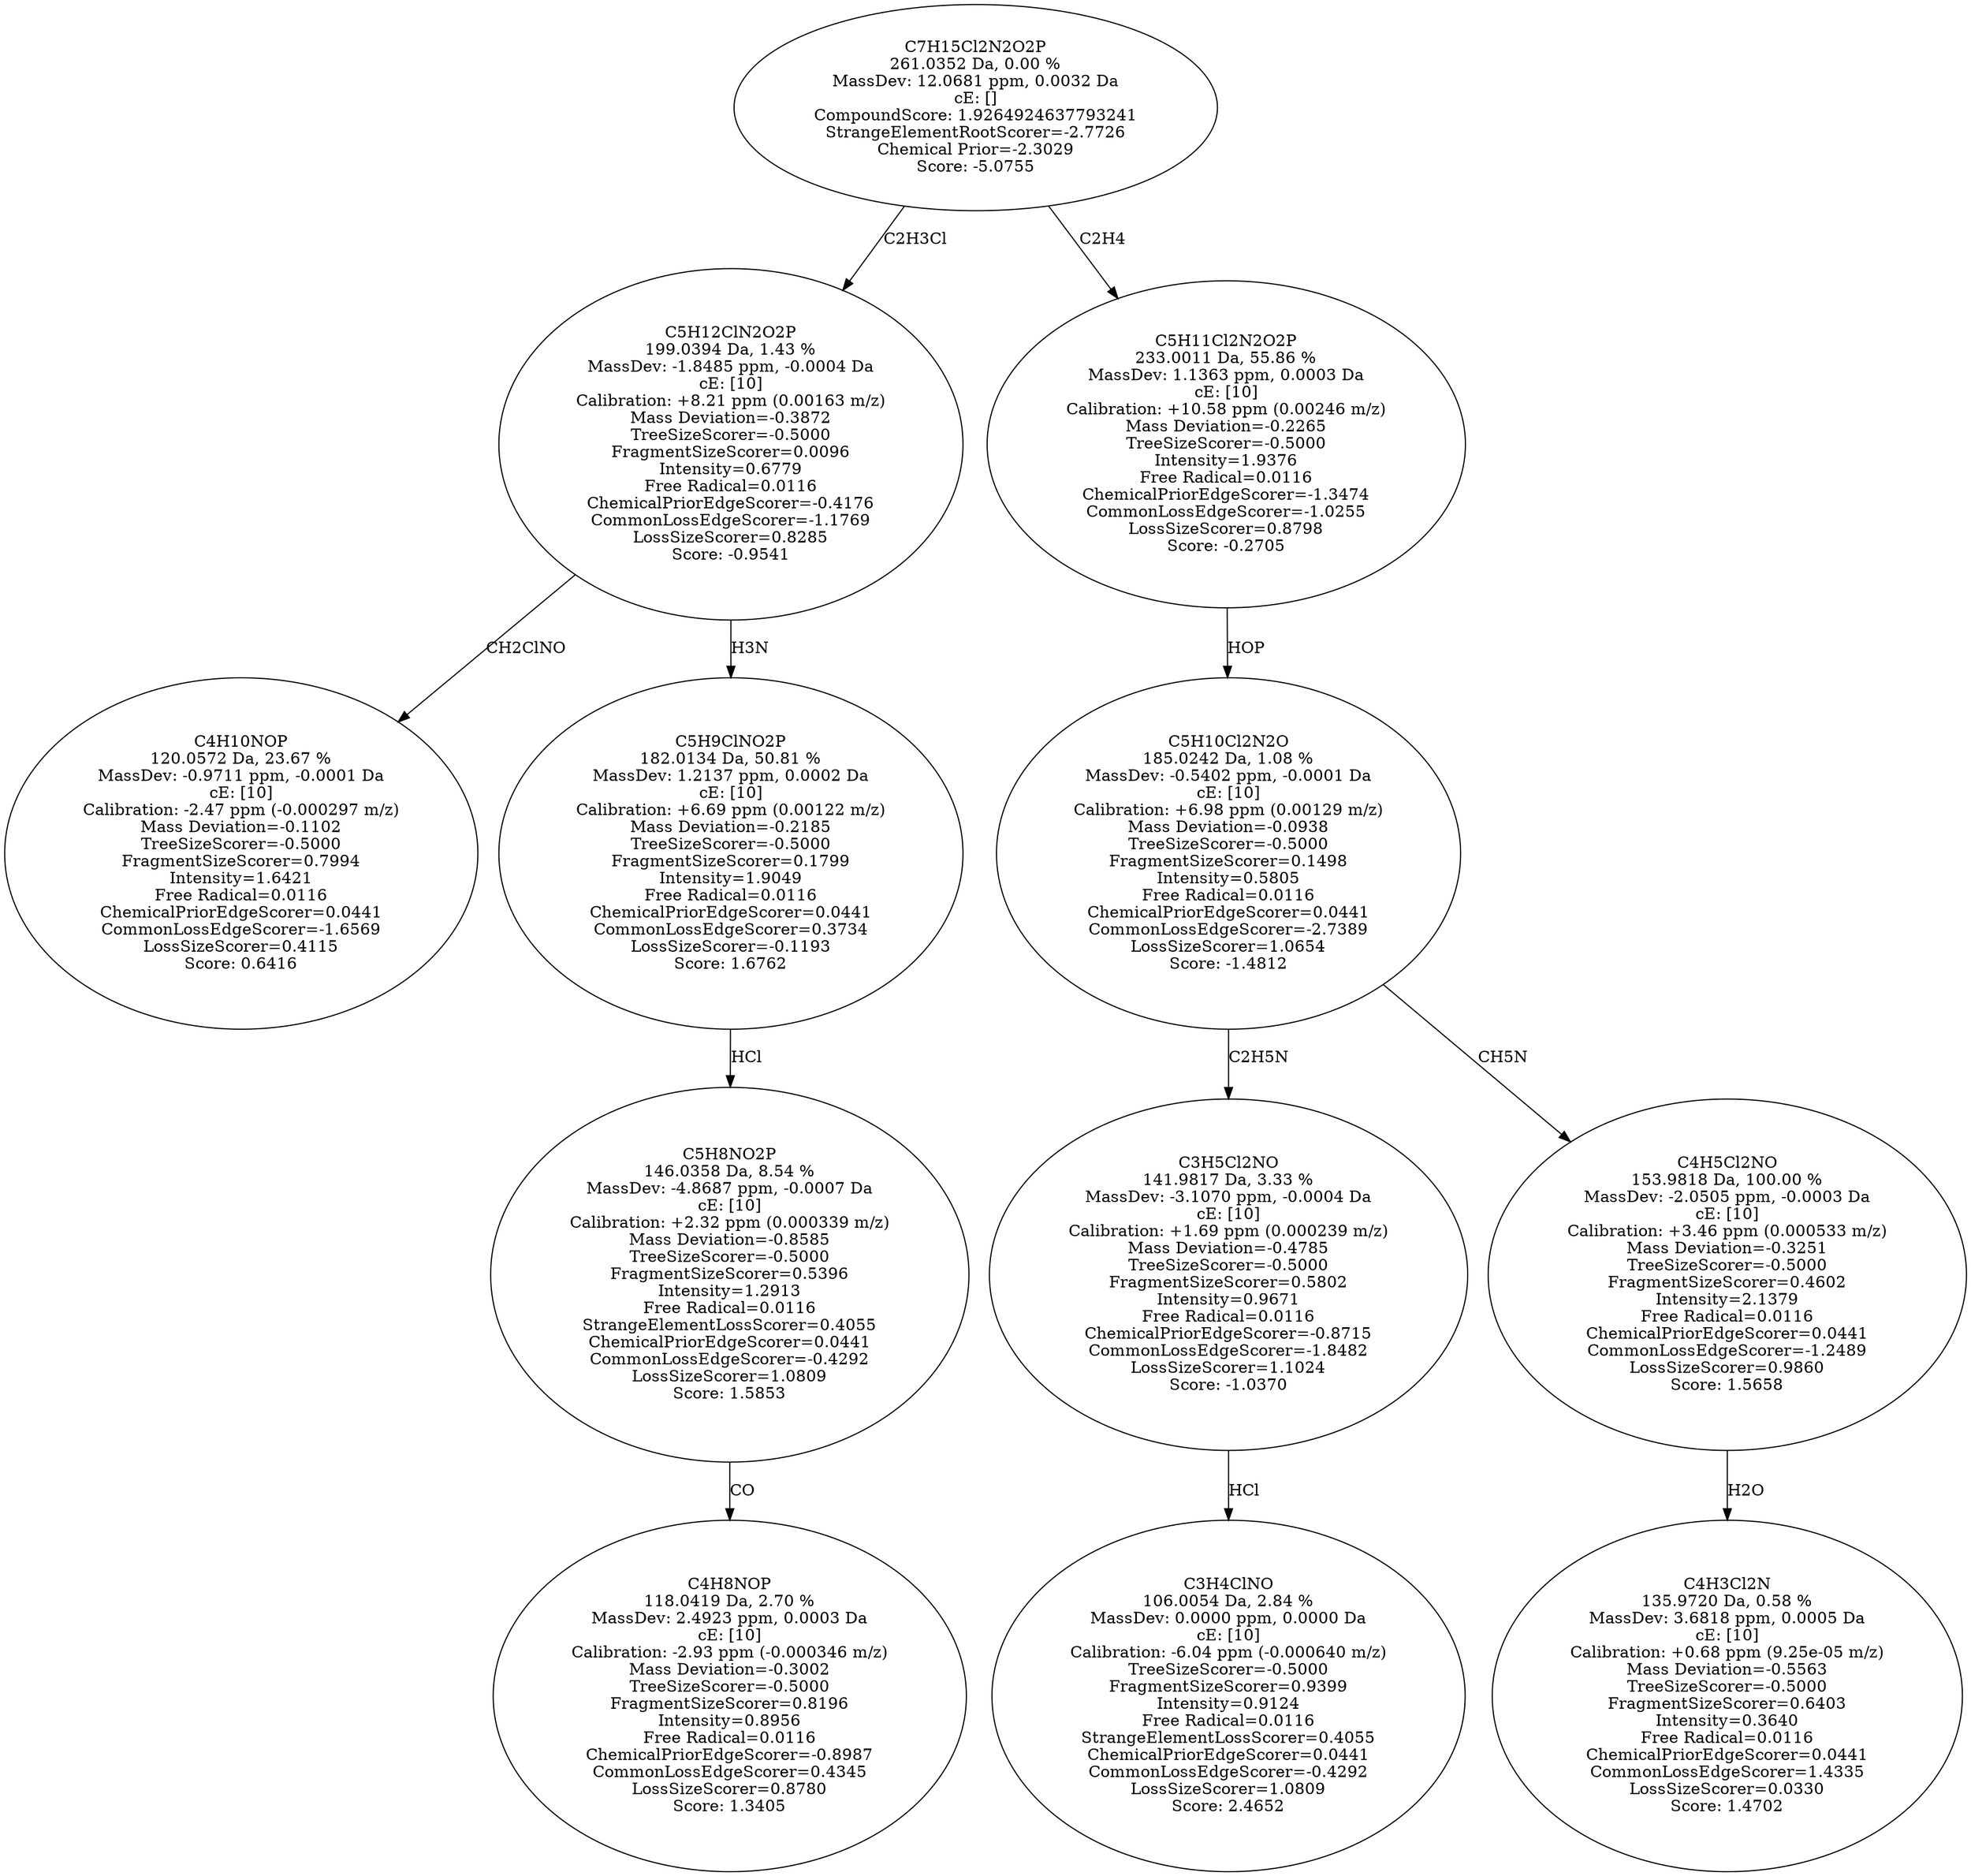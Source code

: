 strict digraph {
v1 [label="C4H10NOP\n120.0572 Da, 23.67 %\nMassDev: -0.9711 ppm, -0.0001 Da\ncE: [10]\nCalibration: -2.47 ppm (-0.000297 m/z)\nMass Deviation=-0.1102\nTreeSizeScorer=-0.5000\nFragmentSizeScorer=0.7994\nIntensity=1.6421\nFree Radical=0.0116\nChemicalPriorEdgeScorer=0.0441\nCommonLossEdgeScorer=-1.6569\nLossSizeScorer=0.4115\nScore: 0.6416"];
v2 [label="C4H8NOP\n118.0419 Da, 2.70 %\nMassDev: 2.4923 ppm, 0.0003 Da\ncE: [10]\nCalibration: -2.93 ppm (-0.000346 m/z)\nMass Deviation=-0.3002\nTreeSizeScorer=-0.5000\nFragmentSizeScorer=0.8196\nIntensity=0.8956\nFree Radical=0.0116\nChemicalPriorEdgeScorer=-0.8987\nCommonLossEdgeScorer=0.4345\nLossSizeScorer=0.8780\nScore: 1.3405"];
v3 [label="C5H8NO2P\n146.0358 Da, 8.54 %\nMassDev: -4.8687 ppm, -0.0007 Da\ncE: [10]\nCalibration: +2.32 ppm (0.000339 m/z)\nMass Deviation=-0.8585\nTreeSizeScorer=-0.5000\nFragmentSizeScorer=0.5396\nIntensity=1.2913\nFree Radical=0.0116\nStrangeElementLossScorer=0.4055\nChemicalPriorEdgeScorer=0.0441\nCommonLossEdgeScorer=-0.4292\nLossSizeScorer=1.0809\nScore: 1.5853"];
v4 [label="C5H9ClNO2P\n182.0134 Da, 50.81 %\nMassDev: 1.2137 ppm, 0.0002 Da\ncE: [10]\nCalibration: +6.69 ppm (0.00122 m/z)\nMass Deviation=-0.2185\nTreeSizeScorer=-0.5000\nFragmentSizeScorer=0.1799\nIntensity=1.9049\nFree Radical=0.0116\nChemicalPriorEdgeScorer=0.0441\nCommonLossEdgeScorer=0.3734\nLossSizeScorer=-0.1193\nScore: 1.6762"];
v5 [label="C5H12ClN2O2P\n199.0394 Da, 1.43 %\nMassDev: -1.8485 ppm, -0.0004 Da\ncE: [10]\nCalibration: +8.21 ppm (0.00163 m/z)\nMass Deviation=-0.3872\nTreeSizeScorer=-0.5000\nFragmentSizeScorer=0.0096\nIntensity=0.6779\nFree Radical=0.0116\nChemicalPriorEdgeScorer=-0.4176\nCommonLossEdgeScorer=-1.1769\nLossSizeScorer=0.8285\nScore: -0.9541"];
v6 [label="C3H4ClNO\n106.0054 Da, 2.84 %\nMassDev: 0.0000 ppm, 0.0000 Da\ncE: [10]\nCalibration: -6.04 ppm (-0.000640 m/z)\nTreeSizeScorer=-0.5000\nFragmentSizeScorer=0.9399\nIntensity=0.9124\nFree Radical=0.0116\nStrangeElementLossScorer=0.4055\nChemicalPriorEdgeScorer=0.0441\nCommonLossEdgeScorer=-0.4292\nLossSizeScorer=1.0809\nScore: 2.4652"];
v7 [label="C3H5Cl2NO\n141.9817 Da, 3.33 %\nMassDev: -3.1070 ppm, -0.0004 Da\ncE: [10]\nCalibration: +1.69 ppm (0.000239 m/z)\nMass Deviation=-0.4785\nTreeSizeScorer=-0.5000\nFragmentSizeScorer=0.5802\nIntensity=0.9671\nFree Radical=0.0116\nChemicalPriorEdgeScorer=-0.8715\nCommonLossEdgeScorer=-1.8482\nLossSizeScorer=1.1024\nScore: -1.0370"];
v8 [label="C4H3Cl2N\n135.9720 Da, 0.58 %\nMassDev: 3.6818 ppm, 0.0005 Da\ncE: [10]\nCalibration: +0.68 ppm (9.25e-05 m/z)\nMass Deviation=-0.5563\nTreeSizeScorer=-0.5000\nFragmentSizeScorer=0.6403\nIntensity=0.3640\nFree Radical=0.0116\nChemicalPriorEdgeScorer=0.0441\nCommonLossEdgeScorer=1.4335\nLossSizeScorer=0.0330\nScore: 1.4702"];
v9 [label="C4H5Cl2NO\n153.9818 Da, 100.00 %\nMassDev: -2.0505 ppm, -0.0003 Da\ncE: [10]\nCalibration: +3.46 ppm (0.000533 m/z)\nMass Deviation=-0.3251\nTreeSizeScorer=-0.5000\nFragmentSizeScorer=0.4602\nIntensity=2.1379\nFree Radical=0.0116\nChemicalPriorEdgeScorer=0.0441\nCommonLossEdgeScorer=-1.2489\nLossSizeScorer=0.9860\nScore: 1.5658"];
v10 [label="C5H10Cl2N2O\n185.0242 Da, 1.08 %\nMassDev: -0.5402 ppm, -0.0001 Da\ncE: [10]\nCalibration: +6.98 ppm (0.00129 m/z)\nMass Deviation=-0.0938\nTreeSizeScorer=-0.5000\nFragmentSizeScorer=0.1498\nIntensity=0.5805\nFree Radical=0.0116\nChemicalPriorEdgeScorer=0.0441\nCommonLossEdgeScorer=-2.7389\nLossSizeScorer=1.0654\nScore: -1.4812"];
v11 [label="C5H11Cl2N2O2P\n233.0011 Da, 55.86 %\nMassDev: 1.1363 ppm, 0.0003 Da\ncE: [10]\nCalibration: +10.58 ppm (0.00246 m/z)\nMass Deviation=-0.2265\nTreeSizeScorer=-0.5000\nIntensity=1.9376\nFree Radical=0.0116\nChemicalPriorEdgeScorer=-1.3474\nCommonLossEdgeScorer=-1.0255\nLossSizeScorer=0.8798\nScore: -0.2705"];
v12 [label="C7H15Cl2N2O2P\n261.0352 Da, 0.00 %\nMassDev: 12.0681 ppm, 0.0032 Da\ncE: []\nCompoundScore: 1.9264924637793241\nStrangeElementRootScorer=-2.7726\nChemical Prior=-2.3029\nScore: -5.0755"];
v5 -> v1 [label="CH2ClNO"];
v3 -> v2 [label="CO"];
v4 -> v3 [label="HCl"];
v5 -> v4 [label="H3N"];
v12 -> v5 [label="C2H3Cl"];
v7 -> v6 [label="HCl"];
v10 -> v7 [label="C2H5N"];
v9 -> v8 [label="H2O"];
v10 -> v9 [label="CH5N"];
v11 -> v10 [label="HOP"];
v12 -> v11 [label="C2H4"];
}